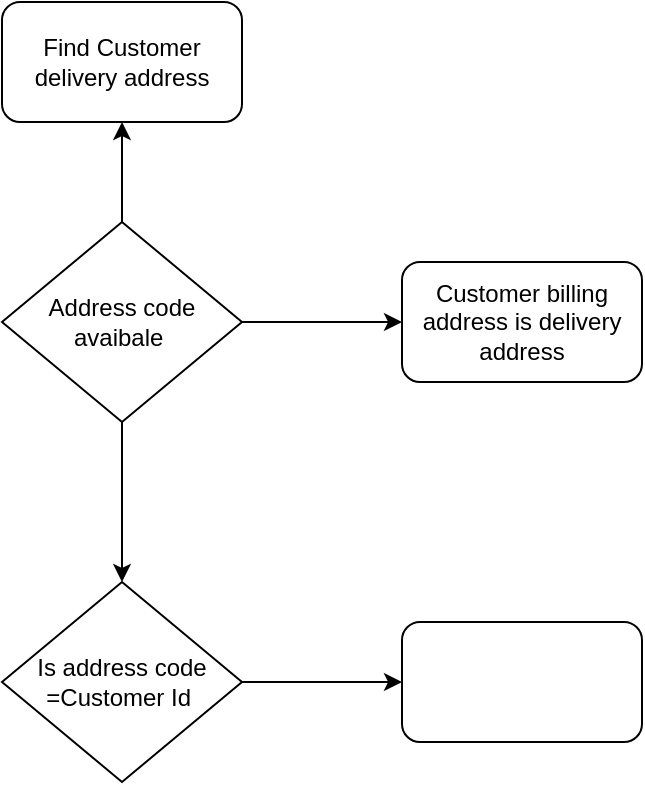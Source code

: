 <mxfile version="20.8.15" type="github"><diagram name="Page-1" id="7_DRdK4knNodA_AbaXPM"><mxGraphModel dx="1434" dy="731" grid="1" gridSize="10" guides="1" tooltips="1" connect="1" arrows="1" fold="1" page="1" pageScale="1" pageWidth="827" pageHeight="1169" math="0" shadow="0"><root><mxCell id="0"/><mxCell id="1" parent="0"/><mxCell id="tl8PM8_3pYOUPmSR1-uW-1" value="Find Customer delivery address" style="rounded=1;whiteSpace=wrap;html=1;" vertex="1" parent="1"><mxGeometry x="160" y="40" width="120" height="60" as="geometry"/></mxCell><mxCell id="tl8PM8_3pYOUPmSR1-uW-6" value="" style="edgeStyle=orthogonalEdgeStyle;rounded=0;orthogonalLoop=1;jettySize=auto;html=1;" edge="1" parent="1" source="tl8PM8_3pYOUPmSR1-uW-2" target="tl8PM8_3pYOUPmSR1-uW-5"><mxGeometry relative="1" as="geometry"/></mxCell><mxCell id="tl8PM8_3pYOUPmSR1-uW-7" value="" style="edgeStyle=orthogonalEdgeStyle;rounded=0;orthogonalLoop=1;jettySize=auto;html=1;" edge="1" parent="1" source="tl8PM8_3pYOUPmSR1-uW-2" target="tl8PM8_3pYOUPmSR1-uW-1"><mxGeometry relative="1" as="geometry"/></mxCell><mxCell id="tl8PM8_3pYOUPmSR1-uW-9" value="" style="edgeStyle=orthogonalEdgeStyle;rounded=0;orthogonalLoop=1;jettySize=auto;html=1;" edge="1" parent="1" source="tl8PM8_3pYOUPmSR1-uW-2" target="tl8PM8_3pYOUPmSR1-uW-8"><mxGeometry relative="1" as="geometry"/></mxCell><mxCell id="tl8PM8_3pYOUPmSR1-uW-2" value="Address code avaibale&amp;nbsp;" style="rhombus;whiteSpace=wrap;html=1;" vertex="1" parent="1"><mxGeometry x="160" y="150" width="120" height="100" as="geometry"/></mxCell><mxCell id="tl8PM8_3pYOUPmSR1-uW-5" value="Customer billing address is delivery address" style="rounded=1;whiteSpace=wrap;html=1;" vertex="1" parent="1"><mxGeometry x="360" y="170" width="120" height="60" as="geometry"/></mxCell><mxCell id="tl8PM8_3pYOUPmSR1-uW-11" value="" style="edgeStyle=orthogonalEdgeStyle;rounded=0;orthogonalLoop=1;jettySize=auto;html=1;" edge="1" parent="1" source="tl8PM8_3pYOUPmSR1-uW-8" target="tl8PM8_3pYOUPmSR1-uW-10"><mxGeometry relative="1" as="geometry"/></mxCell><mxCell id="tl8PM8_3pYOUPmSR1-uW-8" value="Is address code =Customer Id&amp;nbsp;" style="rhombus;whiteSpace=wrap;html=1;" vertex="1" parent="1"><mxGeometry x="160" y="330" width="120" height="100" as="geometry"/></mxCell><mxCell id="tl8PM8_3pYOUPmSR1-uW-10" value="" style="rounded=1;whiteSpace=wrap;html=1;" vertex="1" parent="1"><mxGeometry x="360" y="350" width="120" height="60" as="geometry"/></mxCell></root></mxGraphModel></diagram></mxfile>